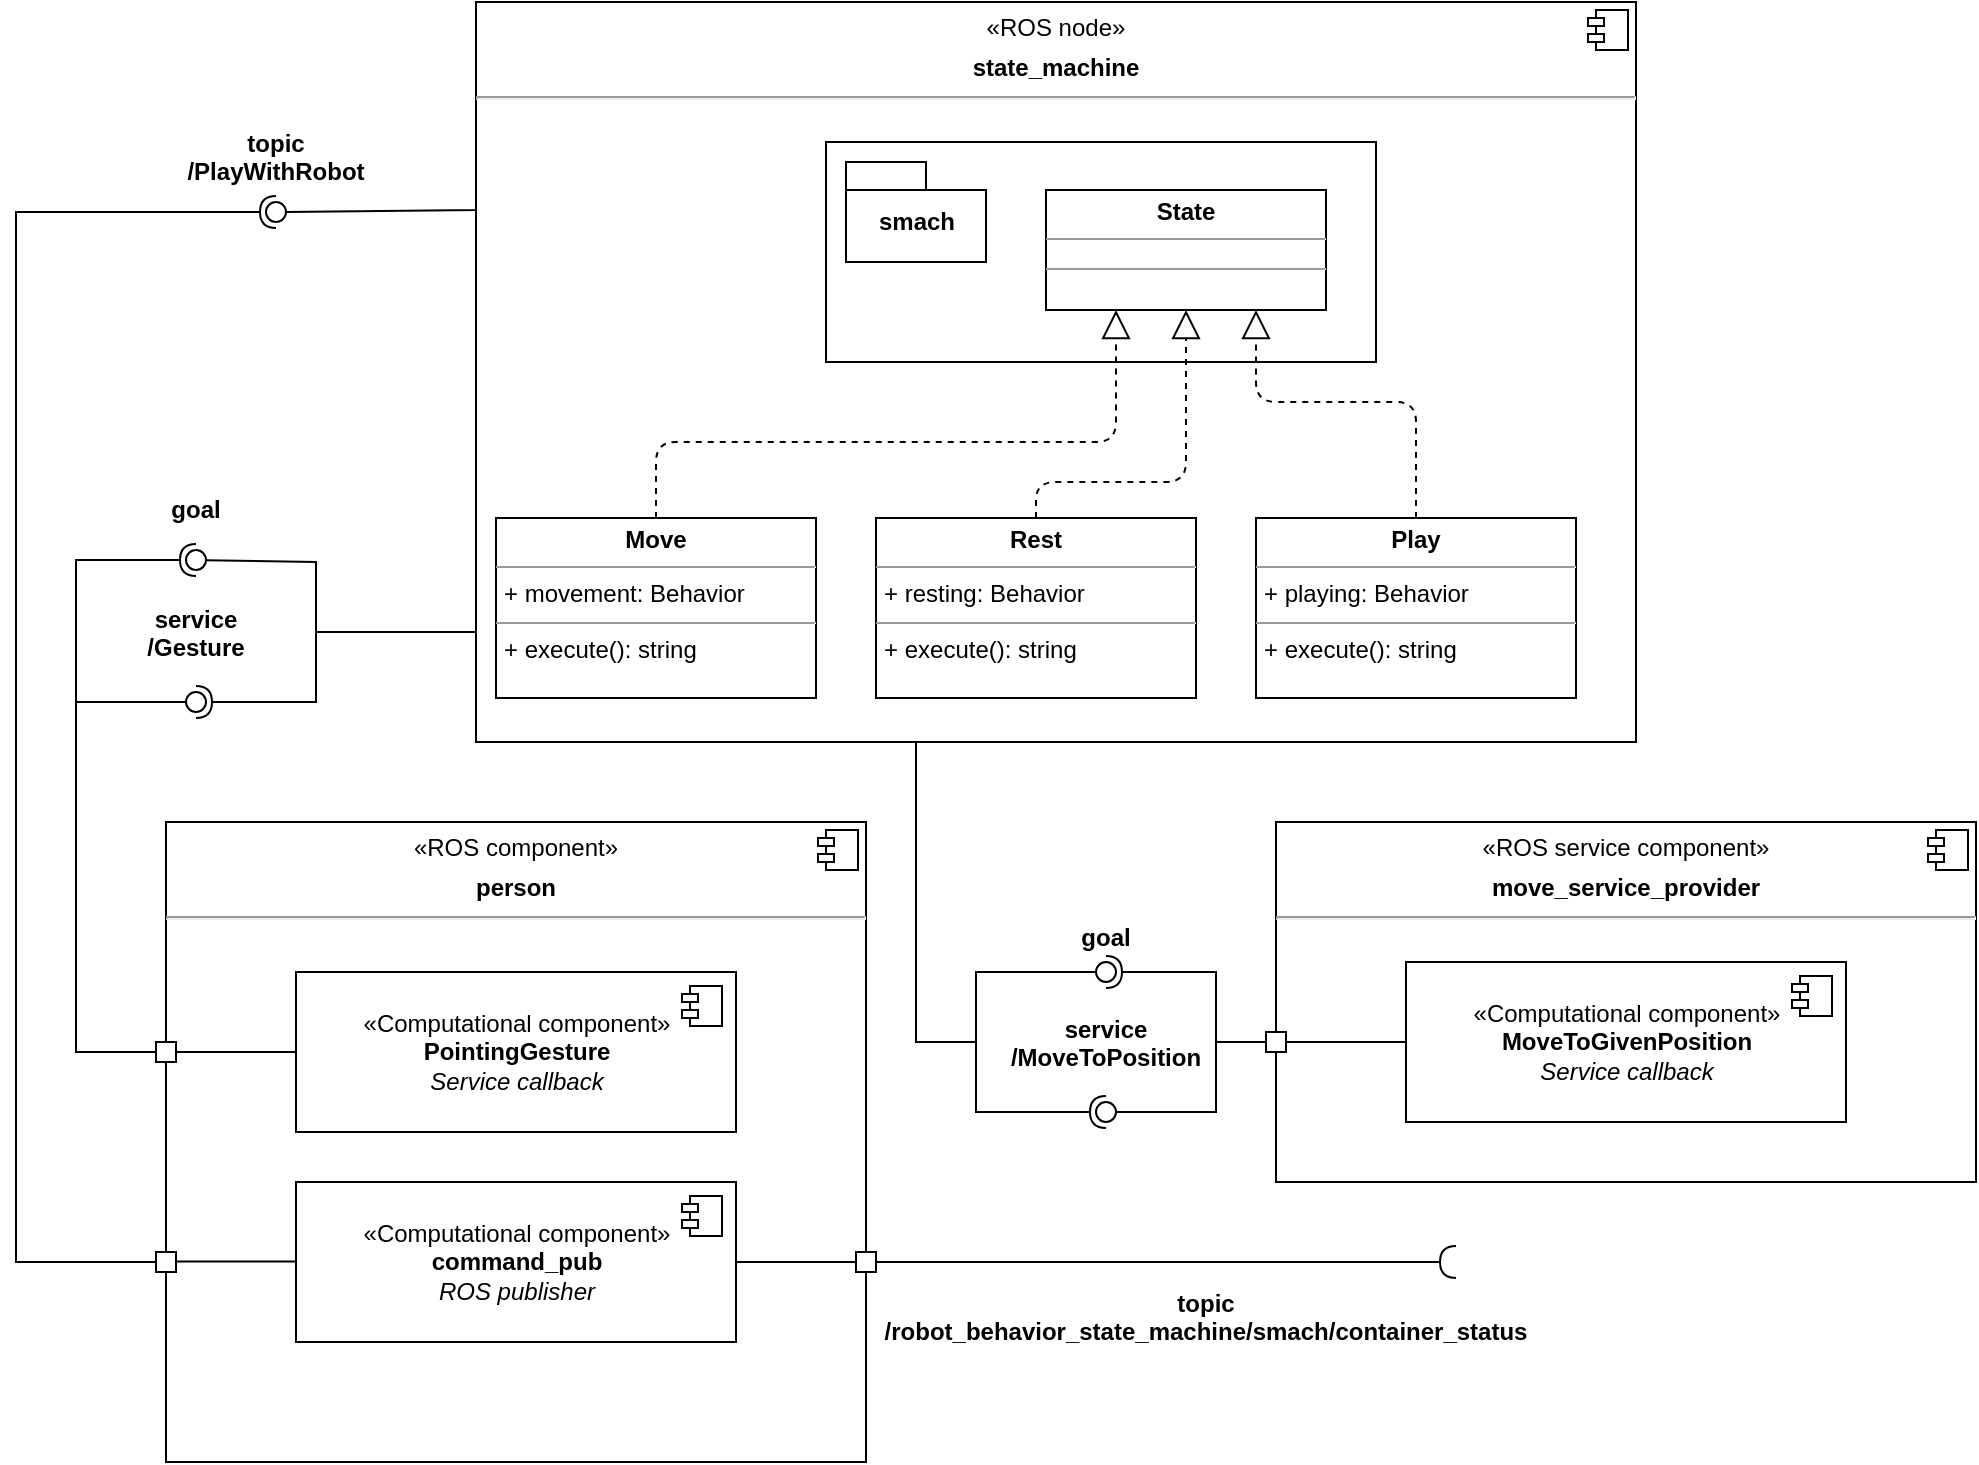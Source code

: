 <mxfile version="13.7.9" type="device"><diagram id="bM3yY3t_uA5nriPiaz3X" name="Page-1"><mxGraphModel dx="1990" dy="1260" grid="1" gridSize="10" guides="1" tooltips="1" connect="1" arrows="1" fold="1" page="1" pageScale="1" pageWidth="850" pageHeight="1100" math="0" shadow="0"><root><mxCell id="0"/><mxCell id="1" parent="0"/><mxCell id="i6GtsWeiLW7zTwKFa9cr-40" value="&lt;p style=&quot;margin: 0px ; margin-top: 6px ; text-align: center&quot;&gt;&lt;span&gt;«ROS service component»&lt;/span&gt;&lt;br&gt;&lt;/p&gt;&lt;p style=&quot;margin: 0px ; margin-top: 6px ; text-align: center&quot;&gt;&lt;b&gt;move_service_provider&lt;/b&gt;&lt;b&gt;&lt;br&gt;&lt;/b&gt;&lt;/p&gt;&lt;hr&gt;&lt;p style=&quot;margin: 0px ; margin-left: 8px&quot;&gt;&lt;br&gt;&lt;/p&gt;" style="align=left;overflow=fill;html=1;dropTarget=0;" vertex="1" parent="1"><mxGeometry x="640" y="520" width="350" height="180" as="geometry"/></mxCell><mxCell id="i6GtsWeiLW7zTwKFa9cr-41" value="" style="shape=component;jettyWidth=8;jettyHeight=4;" vertex="1" parent="i6GtsWeiLW7zTwKFa9cr-40"><mxGeometry x="1" width="20" height="20" relative="1" as="geometry"><mxPoint x="-24" y="4" as="offset"/></mxGeometry></mxCell><mxCell id="i6GtsWeiLW7zTwKFa9cr-42" value="«Computational component»&lt;br&gt;&lt;b&gt;MoveToGivenPosition&lt;/b&gt;&lt;br&gt;&lt;i&gt;Service callback&lt;/i&gt;" style="html=1;dropTarget=0;" vertex="1" parent="1"><mxGeometry x="705" y="590" width="220" height="80" as="geometry"/></mxCell><mxCell id="i6GtsWeiLW7zTwKFa9cr-43" value="" style="shape=module;jettyWidth=8;jettyHeight=4;" vertex="1" parent="i6GtsWeiLW7zTwKFa9cr-42"><mxGeometry x="1" width="20" height="20" relative="1" as="geometry"><mxPoint x="-27" y="7" as="offset"/></mxGeometry></mxCell><mxCell id="i6GtsWeiLW7zTwKFa9cr-44" value="" style="rounded=0;orthogonalLoop=1;jettySize=auto;html=1;endArrow=none;endFill=0;exitX=0;exitY=0.5;exitDx=0;exitDy=0;" edge="1" parent="1" source="i6GtsWeiLW7zTwKFa9cr-54"><mxGeometry relative="1" as="geometry"><mxPoint x="570" y="630" as="sourcePoint"/><mxPoint x="610" y="630" as="targetPoint"/></mxGeometry></mxCell><mxCell id="i6GtsWeiLW7zTwKFa9cr-45" value="" style="rounded=0;orthogonalLoop=1;jettySize=auto;html=1;endArrow=none;endFill=0;" edge="1" parent="1"><mxGeometry relative="1" as="geometry"><mxPoint x="550" y="595" as="sourcePoint"/><mxPoint x="550.0" y="595" as="targetPoint"/></mxGeometry></mxCell><mxCell id="i6GtsWeiLW7zTwKFa9cr-46" value="" style="rounded=0;orthogonalLoop=1;jettySize=auto;html=1;endArrow=none;endFill=0;" edge="1" parent="1" target="i6GtsWeiLW7zTwKFa9cr-48"><mxGeometry relative="1" as="geometry"><mxPoint x="610" y="630" as="sourcePoint"/><Array as="points"><mxPoint x="610" y="665"/></Array></mxGeometry></mxCell><mxCell id="i6GtsWeiLW7zTwKFa9cr-47" value="" style="rounded=0;orthogonalLoop=1;jettySize=auto;html=1;endArrow=halfCircle;endFill=0;entryX=0.5;entryY=0.5;entryDx=0;entryDy=0;endSize=6;strokeWidth=1;exitX=0.25;exitY=1;exitDx=0;exitDy=0;" edge="1" parent="1" target="i6GtsWeiLW7zTwKFa9cr-48" source="i6GtsWeiLW7zTwKFa9cr-95"><mxGeometry relative="1" as="geometry"><mxPoint x="520" y="530" as="sourcePoint"/><Array as="points"><mxPoint x="460" y="480"/><mxPoint x="460" y="630"/><mxPoint x="490" y="630"/><mxPoint x="490" y="665"/></Array></mxGeometry></mxCell><mxCell id="i6GtsWeiLW7zTwKFa9cr-48" value="" style="ellipse;whiteSpace=wrap;html=1;fontFamily=Helvetica;fontSize=12;fontColor=#000000;align=center;strokeColor=#000000;fillColor=#ffffff;points=[];aspect=fixed;resizable=0;" vertex="1" parent="1"><mxGeometry x="550" y="660" width="10" height="10" as="geometry"/></mxCell><mxCell id="i6GtsWeiLW7zTwKFa9cr-49" value="" style="rounded=0;orthogonalLoop=1;jettySize=auto;html=1;endArrow=none;endFill=0;exitX=0.25;exitY=1;exitDx=0;exitDy=0;" edge="1" parent="1" target="i6GtsWeiLW7zTwKFa9cr-51" source="i6GtsWeiLW7zTwKFa9cr-95"><mxGeometry relative="1" as="geometry"><mxPoint x="460" y="530" as="sourcePoint"/><Array as="points"><mxPoint x="460" y="480"/><mxPoint x="460" y="630"/><mxPoint x="490" y="630"/><mxPoint x="490" y="595"/></Array></mxGeometry></mxCell><mxCell id="i6GtsWeiLW7zTwKFa9cr-50" value="" style="rounded=0;orthogonalLoop=1;jettySize=auto;html=1;endArrow=halfCircle;endFill=0;entryX=0.5;entryY=0.5;entryDx=0;entryDy=0;endSize=6;strokeWidth=1;" edge="1" parent="1" target="i6GtsWeiLW7zTwKFa9cr-51"><mxGeometry relative="1" as="geometry"><mxPoint x="610" y="630" as="sourcePoint"/><Array as="points"><mxPoint x="610" y="595"/></Array></mxGeometry></mxCell><mxCell id="i6GtsWeiLW7zTwKFa9cr-51" value="" style="ellipse;whiteSpace=wrap;html=1;fontFamily=Helvetica;fontSize=12;fontColor=#000000;align=center;strokeColor=#000000;fillColor=#ffffff;points=[];aspect=fixed;resizable=0;" vertex="1" parent="1"><mxGeometry x="550" y="590" width="10" height="10" as="geometry"/></mxCell><mxCell id="i6GtsWeiLW7zTwKFa9cr-52" value="service&#10;/MoveToPosition" style="text;align=center;fontStyle=1;verticalAlign=middle;spacingLeft=3;spacingRight=3;strokeColor=none;rotatable=0;points=[[0,0.5],[1,0.5]];portConstraint=eastwest;" vertex="1" parent="1"><mxGeometry x="515" y="617" width="80" height="26" as="geometry"/></mxCell><mxCell id="i6GtsWeiLW7zTwKFa9cr-53" value="goal" style="text;align=center;fontStyle=1;verticalAlign=middle;spacingLeft=3;spacingRight=3;strokeColor=none;rotatable=0;points=[[0,0.5],[1,0.5]];portConstraint=eastwest;" vertex="1" parent="1"><mxGeometry x="515" y="564" width="80" height="26" as="geometry"/></mxCell><mxCell id="i6GtsWeiLW7zTwKFa9cr-54" value="" style="rounded=0;whiteSpace=wrap;html=1;" vertex="1" parent="1"><mxGeometry x="635" y="625" width="10" height="10" as="geometry"/></mxCell><mxCell id="i6GtsWeiLW7zTwKFa9cr-55" value="" style="rounded=0;orthogonalLoop=1;jettySize=auto;html=1;endArrow=none;endFill=0;exitX=0;exitY=0.5;exitDx=0;exitDy=0;" edge="1" parent="1" source="i6GtsWeiLW7zTwKFa9cr-42" target="i6GtsWeiLW7zTwKFa9cr-54"><mxGeometry relative="1" as="geometry"><mxPoint x="705" y="630" as="sourcePoint"/><mxPoint x="610" y="630" as="targetPoint"/></mxGeometry></mxCell><mxCell id="i6GtsWeiLW7zTwKFa9cr-56" value="&lt;p style=&quot;margin: 0px ; margin-top: 6px ; text-align: center&quot;&gt;&lt;span&gt;«ROS component»&lt;/span&gt;&lt;br&gt;&lt;/p&gt;&lt;p style=&quot;margin: 0px ; margin-top: 6px ; text-align: center&quot;&gt;&lt;b&gt;person&lt;/b&gt;&lt;b&gt;&lt;br&gt;&lt;/b&gt;&lt;/p&gt;&lt;hr&gt;&lt;p style=&quot;margin: 0px ; margin-left: 8px&quot;&gt;&lt;br&gt;&lt;/p&gt;" style="align=left;overflow=fill;html=1;dropTarget=0;" vertex="1" parent="1"><mxGeometry x="85" y="520" width="350" height="320" as="geometry"/></mxCell><mxCell id="i6GtsWeiLW7zTwKFa9cr-57" value="" style="shape=component;jettyWidth=8;jettyHeight=4;" vertex="1" parent="i6GtsWeiLW7zTwKFa9cr-56"><mxGeometry x="1" width="20" height="20" relative="1" as="geometry"><mxPoint x="-24" y="4" as="offset"/></mxGeometry></mxCell><mxCell id="i6GtsWeiLW7zTwKFa9cr-58" value="«Computational component»&lt;br&gt;&lt;b&gt;PointingGesture&lt;/b&gt;&lt;br&gt;&lt;i&gt;Service callback&lt;/i&gt;" style="html=1;dropTarget=0;" vertex="1" parent="1"><mxGeometry x="150" y="595" width="220" height="80" as="geometry"/></mxCell><mxCell id="i6GtsWeiLW7zTwKFa9cr-59" value="" style="shape=module;jettyWidth=8;jettyHeight=4;" vertex="1" parent="i6GtsWeiLW7zTwKFa9cr-58"><mxGeometry x="1" width="20" height="20" relative="1" as="geometry"><mxPoint x="-27" y="7" as="offset"/></mxGeometry></mxCell><mxCell id="i6GtsWeiLW7zTwKFa9cr-60" value="" style="rounded=0;whiteSpace=wrap;html=1;" vertex="1" parent="1"><mxGeometry x="80" y="630" width="10" height="10" as="geometry"/></mxCell><mxCell id="i6GtsWeiLW7zTwKFa9cr-61" value="" style="rounded=0;orthogonalLoop=1;jettySize=auto;html=1;endArrow=none;endFill=0;exitX=0;exitY=0.5;exitDx=0;exitDy=0;" edge="1" parent="1" target="i6GtsWeiLW7zTwKFa9cr-60"><mxGeometry relative="1" as="geometry"><mxPoint x="150" y="635" as="sourcePoint"/><mxPoint x="50" y="635" as="targetPoint"/></mxGeometry></mxCell><mxCell id="i6GtsWeiLW7zTwKFa9cr-62" value="" style="rounded=0;orthogonalLoop=1;jettySize=auto;html=1;endArrow=none;endFill=0;exitX=0;exitY=0.5;exitDx=0;exitDy=0;" edge="1" parent="1" target="i6GtsWeiLW7zTwKFa9cr-64"><mxGeometry relative="1" as="geometry"><mxPoint x="200" y="425" as="sourcePoint"/><Array as="points"><mxPoint x="160" y="425"/><mxPoint x="160" y="390"/></Array></mxGeometry></mxCell><mxCell id="i6GtsWeiLW7zTwKFa9cr-63" value="" style="rounded=0;orthogonalLoop=1;jettySize=auto;html=1;endArrow=halfCircle;endFill=0;entryX=0.5;entryY=0.5;entryDx=0;entryDy=0;endSize=6;strokeWidth=1;exitX=0;exitY=0.5;exitDx=0;exitDy=0;" edge="1" parent="1" source="i6GtsWeiLW7zTwKFa9cr-60" target="i6GtsWeiLW7zTwKFa9cr-64"><mxGeometry relative="1" as="geometry"><mxPoint x="60" y="620" as="sourcePoint"/><Array as="points"><mxPoint x="40" y="635"/><mxPoint x="40" y="389"/></Array></mxGeometry></mxCell><mxCell id="i6GtsWeiLW7zTwKFa9cr-64" value="" style="ellipse;whiteSpace=wrap;html=1;fontFamily=Helvetica;fontSize=12;fontColor=#000000;align=center;strokeColor=#000000;fillColor=#ffffff;points=[];aspect=fixed;resizable=0;" vertex="1" parent="1"><mxGeometry x="95" y="384" width="10" height="10" as="geometry"/></mxCell><mxCell id="i6GtsWeiLW7zTwKFa9cr-65" value="" style="rounded=0;orthogonalLoop=1;jettySize=auto;html=1;endArrow=none;endFill=0;" edge="1" parent="1" target="i6GtsWeiLW7zTwKFa9cr-67"><mxGeometry relative="1" as="geometry"><mxPoint x="80" y="635" as="sourcePoint"/><Array as="points"><mxPoint x="40" y="635"/><mxPoint x="40" y="460"/></Array></mxGeometry></mxCell><mxCell id="i6GtsWeiLW7zTwKFa9cr-66" value="" style="rounded=0;orthogonalLoop=1;jettySize=auto;html=1;endArrow=halfCircle;endFill=0;entryX=0.5;entryY=0.5;entryDx=0;entryDy=0;endSize=6;strokeWidth=1;exitX=0;exitY=0.75;exitDx=0;exitDy=0;" edge="1" parent="1" target="i6GtsWeiLW7zTwKFa9cr-67" source="i6GtsWeiLW7zTwKFa9cr-95"><mxGeometry relative="1" as="geometry"><mxPoint x="200" y="425" as="sourcePoint"/><Array as="points"><mxPoint x="240" y="425"/><mxPoint x="160" y="425"/><mxPoint x="160" y="460"/></Array></mxGeometry></mxCell><mxCell id="i6GtsWeiLW7zTwKFa9cr-67" value="" style="ellipse;whiteSpace=wrap;html=1;fontFamily=Helvetica;fontSize=12;fontColor=#000000;align=center;strokeColor=#000000;fillColor=#ffffff;points=[];aspect=fixed;resizable=0;" vertex="1" parent="1"><mxGeometry x="95" y="455" width="10" height="10" as="geometry"/></mxCell><mxCell id="i6GtsWeiLW7zTwKFa9cr-68" value="service&#10;/Gesture" style="text;align=center;fontStyle=1;verticalAlign=middle;spacingLeft=3;spacingRight=3;strokeColor=none;rotatable=0;points=[[0,0.5],[1,0.5]];portConstraint=eastwest;" vertex="1" parent="1"><mxGeometry x="60" y="412" width="80" height="26" as="geometry"/></mxCell><mxCell id="i6GtsWeiLW7zTwKFa9cr-69" value="goal" style="text;align=center;fontStyle=1;verticalAlign=middle;spacingLeft=3;spacingRight=3;strokeColor=none;rotatable=0;points=[[0,0.5],[1,0.5]];portConstraint=eastwest;" vertex="1" parent="1"><mxGeometry x="60" y="350" width="80" height="26" as="geometry"/></mxCell><mxCell id="i6GtsWeiLW7zTwKFa9cr-70" value="«Computational component»&lt;br&gt;&lt;b&gt;command_pub&lt;/b&gt;&lt;br&gt;&lt;i&gt;ROS publisher&lt;/i&gt;" style="html=1;dropTarget=0;" vertex="1" parent="1"><mxGeometry x="150" y="700" width="220" height="80" as="geometry"/></mxCell><mxCell id="i6GtsWeiLW7zTwKFa9cr-71" value="" style="shape=module;jettyWidth=8;jettyHeight=4;" vertex="1" parent="i6GtsWeiLW7zTwKFa9cr-70"><mxGeometry x="1" width="20" height="20" relative="1" as="geometry"><mxPoint x="-27" y="7" as="offset"/></mxGeometry></mxCell><mxCell id="i6GtsWeiLW7zTwKFa9cr-72" value="" style="rounded=0;whiteSpace=wrap;html=1;" vertex="1" parent="1"><mxGeometry x="80" y="735" width="10" height="10" as="geometry"/></mxCell><mxCell id="i6GtsWeiLW7zTwKFa9cr-73" value="" style="rounded=0;orthogonalLoop=1;jettySize=auto;html=1;endArrow=none;endFill=0;exitX=0;exitY=0.5;exitDx=0;exitDy=0;" edge="1" parent="1"><mxGeometry relative="1" as="geometry"><mxPoint x="150" y="739.71" as="sourcePoint"/><mxPoint x="90" y="739.71" as="targetPoint"/></mxGeometry></mxCell><mxCell id="i6GtsWeiLW7zTwKFa9cr-74" value="" style="rounded=0;orthogonalLoop=1;jettySize=auto;html=1;endArrow=halfCircle;endFill=0;entryX=0.5;entryY=0.5;entryDx=0;entryDy=0;endSize=6;strokeWidth=1;exitX=0;exitY=0.5;exitDx=0;exitDy=0;" edge="1" parent="1" source="i6GtsWeiLW7zTwKFa9cr-72" target="i6GtsWeiLW7zTwKFa9cr-75"><mxGeometry relative="1" as="geometry"><mxPoint x="60" y="739" as="sourcePoint"/><Array as="points"><mxPoint x="10" y="740"/><mxPoint x="10" y="215"/></Array></mxGeometry></mxCell><mxCell id="i6GtsWeiLW7zTwKFa9cr-75" value="" style="ellipse;whiteSpace=wrap;html=1;fontFamily=Helvetica;fontSize=12;fontColor=#000000;align=center;strokeColor=#000000;fillColor=#ffffff;points=[];aspect=fixed;resizable=0;" vertex="1" parent="1"><mxGeometry x="135" y="210" width="10" height="10" as="geometry"/></mxCell><mxCell id="i6GtsWeiLW7zTwKFa9cr-76" value="topic&#10;/PlayWithRobot" style="text;align=center;fontStyle=1;verticalAlign=middle;spacingLeft=3;spacingRight=3;strokeColor=none;rotatable=0;points=[[0,0.5],[1,0.5]];portConstraint=eastwest;" vertex="1" parent="1"><mxGeometry x="100" y="174" width="80" height="26" as="geometry"/></mxCell><mxCell id="i6GtsWeiLW7zTwKFa9cr-77" value="" style="rounded=0;orthogonalLoop=1;jettySize=auto;html=1;endArrow=halfCircle;endFill=0;endSize=6;strokeWidth=1;exitX=1;exitY=0.5;exitDx=0;exitDy=0;" edge="1" parent="1" source="i6GtsWeiLW7zTwKFa9cr-70"><mxGeometry relative="1" as="geometry"><mxPoint x="515" y="815" as="sourcePoint"/><mxPoint x="730" y="740" as="targetPoint"/></mxGeometry></mxCell><mxCell id="i6GtsWeiLW7zTwKFa9cr-78" value="topic&#10;/robot_behavior_state_machine/smach/container_status" style="text;align=center;fontStyle=1;verticalAlign=middle;spacingLeft=3;spacingRight=3;strokeColor=none;rotatable=0;points=[[0,0.5],[1,0.5]];portConstraint=eastwest;" vertex="1" parent="1"><mxGeometry x="565" y="754" width="80" height="26" as="geometry"/></mxCell><mxCell id="i6GtsWeiLW7zTwKFa9cr-79" value="" style="rounded=0;whiteSpace=wrap;html=1;" vertex="1" parent="1"><mxGeometry x="430" y="735" width="10" height="10" as="geometry"/></mxCell><mxCell id="i6GtsWeiLW7zTwKFa9cr-95" value="&lt;p style=&quot;margin: 0px ; margin-top: 6px ; text-align: center&quot;&gt;&lt;/p&gt;&lt;p style=&quot;margin: 6px 0px 0px ; text-align: center&quot;&gt;«ROS node»&lt;br&gt;&lt;/p&gt;&lt;p style=&quot;margin: 6px 0px 0px ; text-align: center&quot;&gt;&lt;b&gt;state_machine&lt;/b&gt;&lt;b&gt;&lt;br&gt;&lt;/b&gt;&lt;/p&gt;&lt;hr&gt;&lt;p style=&quot;margin: 0px 0px 0px 8px&quot;&gt;&lt;br&gt;&lt;/p&gt;&lt;p style=&quot;margin: 0px ; margin-left: 8px&quot;&gt;&lt;br&gt;&lt;/p&gt;" style="align=left;overflow=fill;html=1;dropTarget=0;" vertex="1" parent="1"><mxGeometry x="240" y="110" width="580" height="370" as="geometry"/></mxCell><mxCell id="i6GtsWeiLW7zTwKFa9cr-96" value="" style="shape=component;jettyWidth=8;jettyHeight=4;" vertex="1" parent="i6GtsWeiLW7zTwKFa9cr-95"><mxGeometry x="1" width="20" height="20" relative="1" as="geometry"><mxPoint x="-24" y="4" as="offset"/></mxGeometry></mxCell><mxCell id="i6GtsWeiLW7zTwKFa9cr-97" value="&lt;p style=&quot;margin: 0px ; margin-top: 4px ; text-align: center&quot;&gt;&lt;b&gt;Move&lt;/b&gt;&lt;/p&gt;&lt;hr size=&quot;1&quot;&gt;&lt;p style=&quot;margin: 0px ; margin-left: 4px&quot;&gt;+ movement: Behavior&lt;/p&gt;&lt;hr size=&quot;1&quot;&gt;&lt;p style=&quot;margin: 0px ; margin-left: 4px&quot;&gt;+ execute(): string&lt;/p&gt;" style="verticalAlign=top;align=left;overflow=fill;fontSize=12;fontFamily=Helvetica;html=1;" vertex="1" parent="1"><mxGeometry x="250" y="368" width="160" height="90" as="geometry"/></mxCell><mxCell id="i6GtsWeiLW7zTwKFa9cr-98" value="&lt;p style=&quot;margin: 0px ; margin-top: 4px ; text-align: center&quot;&gt;&lt;b&gt;Rest&lt;/b&gt;&lt;/p&gt;&lt;hr size=&quot;1&quot;&gt;&lt;p style=&quot;margin: 0px ; margin-left: 4px&quot;&gt;+ resting: Behavior&lt;/p&gt;&lt;hr size=&quot;1&quot;&gt;&lt;p style=&quot;margin: 0px ; margin-left: 4px&quot;&gt;+ execute(): string&lt;/p&gt;" style="verticalAlign=top;align=left;overflow=fill;fontSize=12;fontFamily=Helvetica;html=1;" vertex="1" parent="1"><mxGeometry x="440" y="368" width="160" height="90" as="geometry"/></mxCell><mxCell id="i6GtsWeiLW7zTwKFa9cr-99" value="&lt;p style=&quot;margin: 0px ; margin-top: 4px ; text-align: center&quot;&gt;&lt;b&gt;Play&lt;/b&gt;&lt;/p&gt;&lt;hr size=&quot;1&quot;&gt;&lt;p style=&quot;margin: 0px ; margin-left: 4px&quot;&gt;+ playing: Behavior&lt;/p&gt;&lt;hr size=&quot;1&quot;&gt;&lt;p style=&quot;margin: 0px ; margin-left: 4px&quot;&gt;+ execute(): string&lt;/p&gt;" style="verticalAlign=top;align=left;overflow=fill;fontSize=12;fontFamily=Helvetica;html=1;" vertex="1" parent="1"><mxGeometry x="630" y="368" width="160" height="90" as="geometry"/></mxCell><mxCell id="i6GtsWeiLW7zTwKFa9cr-100" value="" style="rounded=0;whiteSpace=wrap;html=1;" vertex="1" parent="1"><mxGeometry x="415" y="180" width="275" height="110" as="geometry"/></mxCell><mxCell id="i6GtsWeiLW7zTwKFa9cr-101" value="smach" style="shape=folder;fontStyle=1;spacingTop=10;tabWidth=40;tabHeight=14;tabPosition=left;html=1;" vertex="1" parent="1"><mxGeometry x="425" y="190" width="70" height="50" as="geometry"/></mxCell><mxCell id="i6GtsWeiLW7zTwKFa9cr-102" value="&lt;p style=&quot;margin: 0px ; margin-top: 4px ; text-align: center&quot;&gt;&lt;b&gt;State&lt;/b&gt;&lt;/p&gt;&lt;hr size=&quot;1&quot;&gt;&lt;div style=&quot;height: 2px&quot;&gt;&lt;/div&gt;&lt;hr size=&quot;1&quot;&gt;&lt;div style=&quot;height: 2px&quot;&gt;&lt;/div&gt;" style="verticalAlign=top;align=left;overflow=fill;fontSize=12;fontFamily=Helvetica;html=1;" vertex="1" parent="1"><mxGeometry x="525" y="204" width="140" height="60" as="geometry"/></mxCell><mxCell id="i6GtsWeiLW7zTwKFa9cr-107" value="" style="rounded=0;orthogonalLoop=1;jettySize=auto;html=1;endArrow=none;endFill=0;exitX=0;exitY=0.25;exitDx=0;exitDy=0;" edge="1" parent="1" source="i6GtsWeiLW7zTwKFa9cr-95" target="i6GtsWeiLW7zTwKFa9cr-75"><mxGeometry relative="1" as="geometry"><mxPoint x="210" y="435" as="sourcePoint"/><Array as="points"><mxPoint x="240" y="214"/></Array><mxPoint x="160" y="220" as="targetPoint"/></mxGeometry></mxCell><mxCell id="i6GtsWeiLW7zTwKFa9cr-108" value="" style="endArrow=block;dashed=1;endFill=0;endSize=12;html=1;exitX=0.5;exitY=0;exitDx=0;exitDy=0;entryX=0.25;entryY=1;entryDx=0;entryDy=0;" edge="1" parent="1" source="i6GtsWeiLW7zTwKFa9cr-97" target="i6GtsWeiLW7zTwKFa9cr-102"><mxGeometry width="160" relative="1" as="geometry"><mxPoint x="290" y="310" as="sourcePoint"/><mxPoint x="450" y="310" as="targetPoint"/><Array as="points"><mxPoint x="330" y="330"/><mxPoint x="560" y="330"/></Array></mxGeometry></mxCell><mxCell id="i6GtsWeiLW7zTwKFa9cr-109" value="" style="endArrow=block;dashed=1;endFill=0;endSize=12;html=1;exitX=0.5;exitY=0;exitDx=0;exitDy=0;entryX=0.5;entryY=1;entryDx=0;entryDy=0;" edge="1" parent="1" source="i6GtsWeiLW7zTwKFa9cr-98" target="i6GtsWeiLW7zTwKFa9cr-102"><mxGeometry width="160" relative="1" as="geometry"><mxPoint x="520" y="330" as="sourcePoint"/><mxPoint x="680" y="330" as="targetPoint"/><Array as="points"><mxPoint x="520" y="350"/><mxPoint x="595" y="350"/></Array></mxGeometry></mxCell><mxCell id="i6GtsWeiLW7zTwKFa9cr-110" value="" style="endArrow=block;dashed=1;endFill=0;endSize=12;html=1;exitX=0.5;exitY=0;exitDx=0;exitDy=0;entryX=0.75;entryY=1;entryDx=0;entryDy=0;" edge="1" parent="1" source="i6GtsWeiLW7zTwKFa9cr-99" target="i6GtsWeiLW7zTwKFa9cr-102"><mxGeometry width="160" relative="1" as="geometry"><mxPoint x="600" y="320" as="sourcePoint"/><mxPoint x="760" y="320" as="targetPoint"/><Array as="points"><mxPoint x="710" y="310"/><mxPoint x="630" y="310"/></Array></mxGeometry></mxCell></root></mxGraphModel></diagram></mxfile>